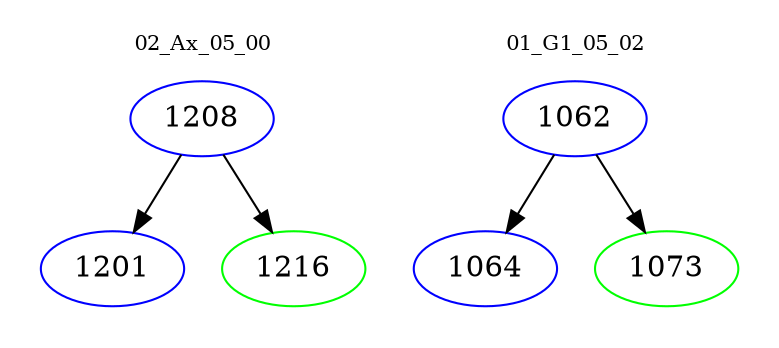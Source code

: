 digraph{
subgraph cluster_0 {
color = white
label = "02_Ax_05_00";
fontsize=10;
T0_1208 [label="1208", color="blue"]
T0_1208 -> T0_1201 [color="black"]
T0_1201 [label="1201", color="blue"]
T0_1208 -> T0_1216 [color="black"]
T0_1216 [label="1216", color="green"]
}
subgraph cluster_1 {
color = white
label = "01_G1_05_02";
fontsize=10;
T1_1062 [label="1062", color="blue"]
T1_1062 -> T1_1064 [color="black"]
T1_1064 [label="1064", color="blue"]
T1_1062 -> T1_1073 [color="black"]
T1_1073 [label="1073", color="green"]
}
}
